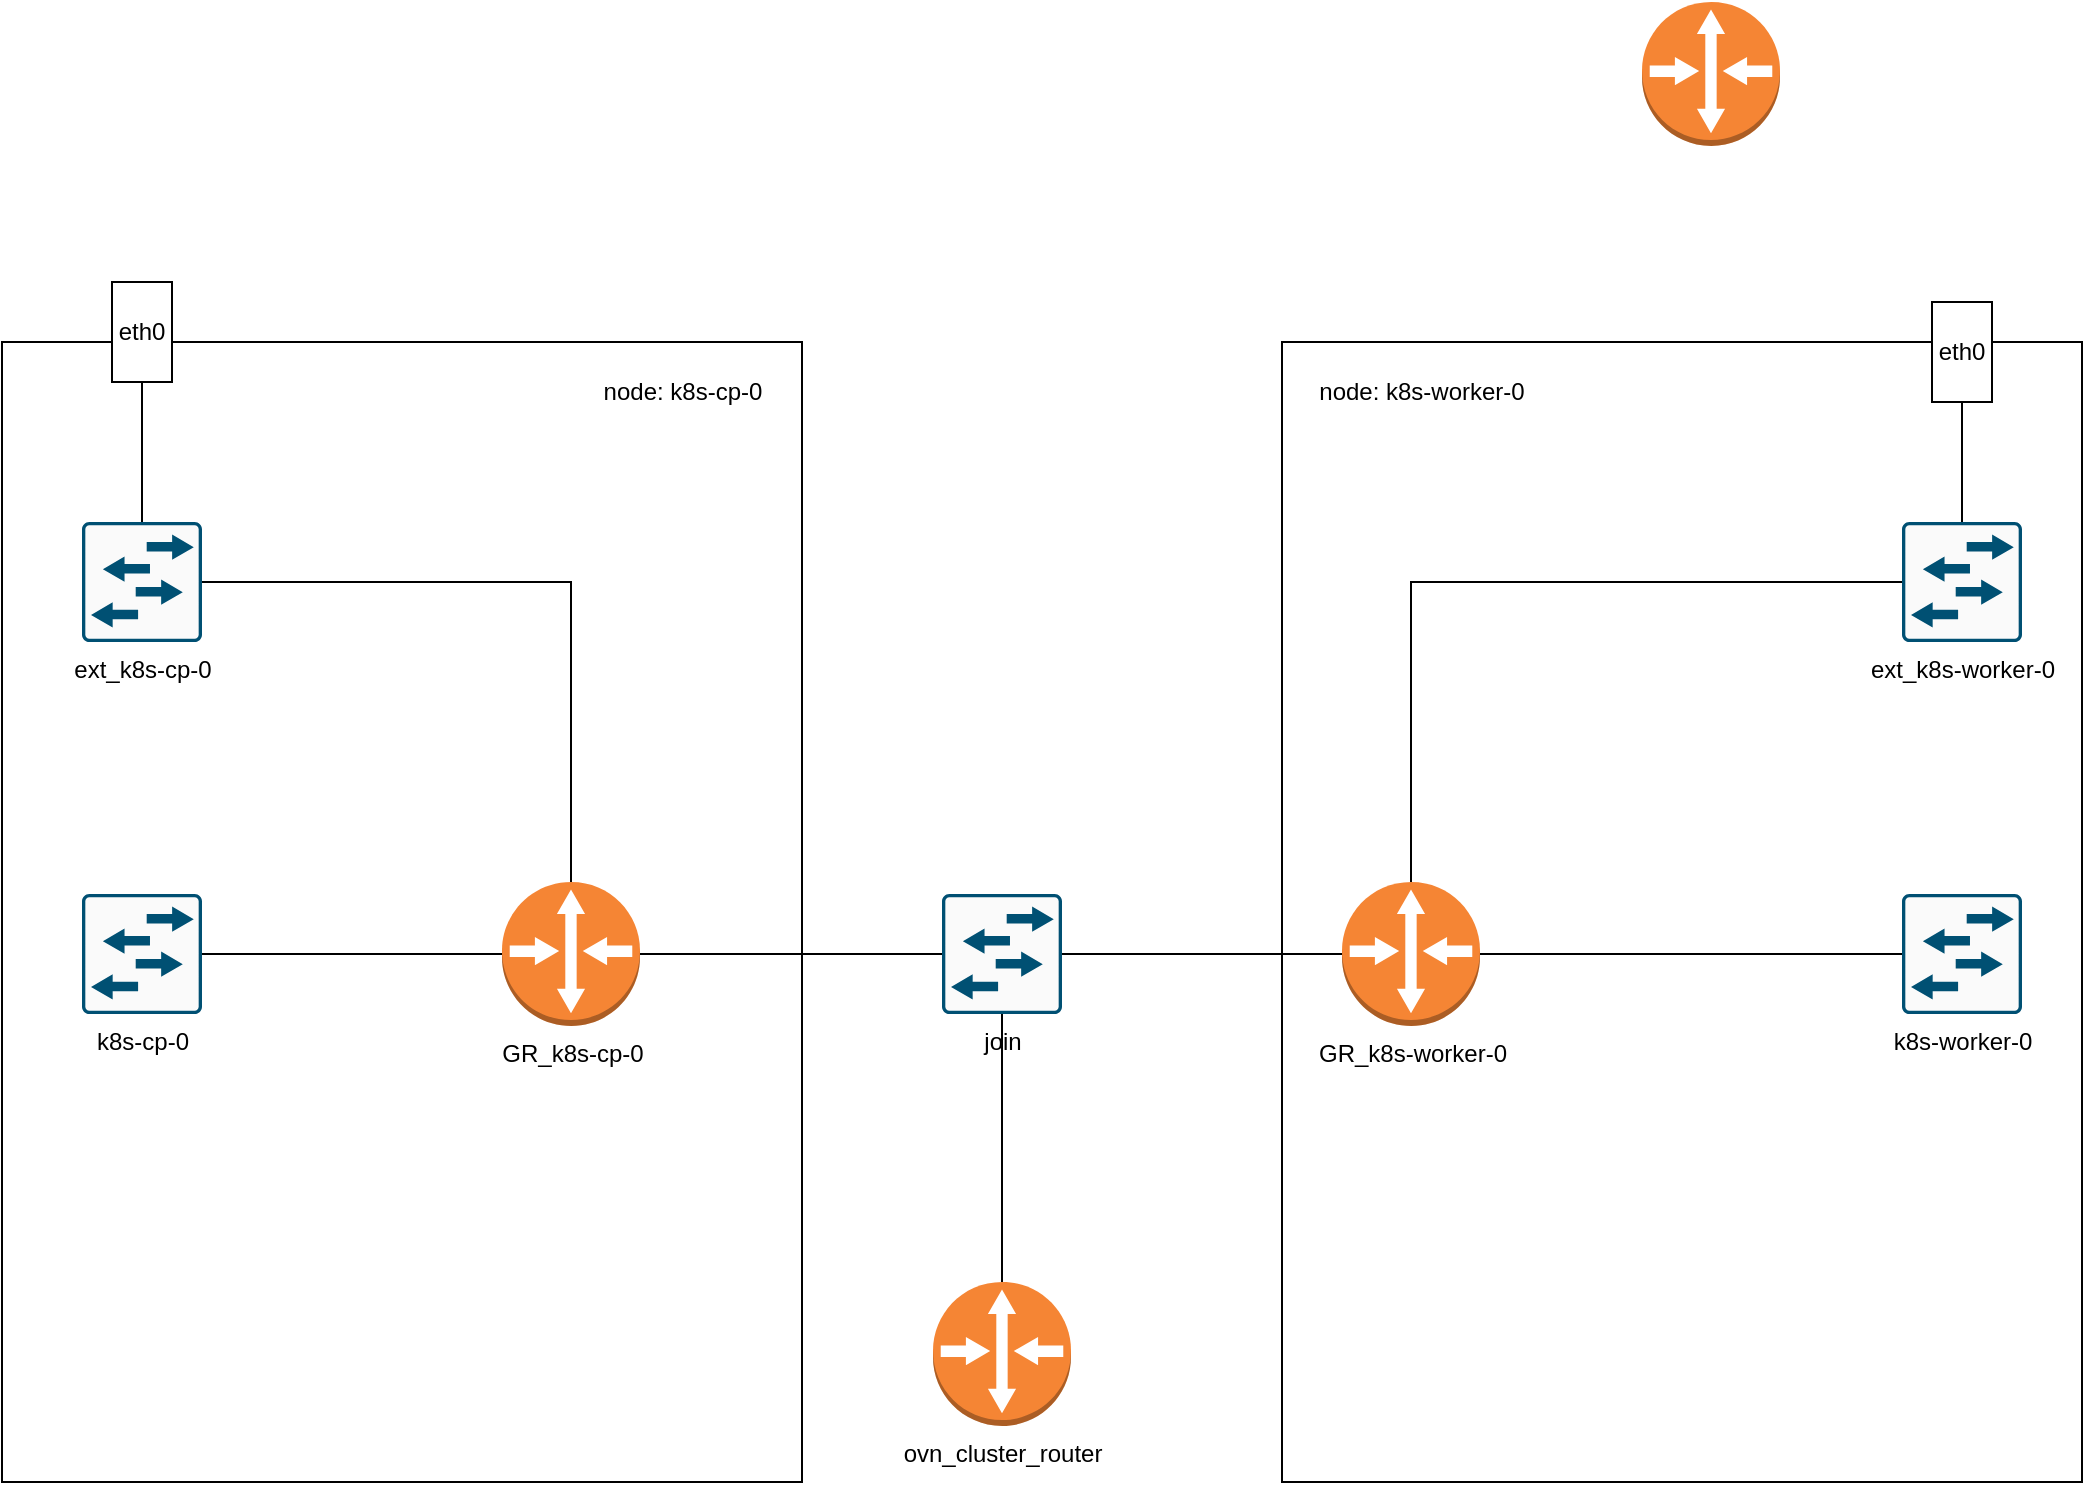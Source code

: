 <mxfile version="20.7.3" type="github"><diagram id="gtxq1HysK6_mrFc5ZZKP" name="Page-1"><mxGraphModel dx="3053" dy="1106" grid="1" gridSize="10" guides="1" tooltips="1" connect="1" arrows="1" fold="1" page="1" pageScale="1" pageWidth="850" pageHeight="1100" math="0" shadow="0"><root><mxCell id="0"/><mxCell id="1" parent="0"/><mxCell id="iNaPQikutTfgH9b3fpRa-25" value="" style="rounded=0;whiteSpace=wrap;html=1;" parent="1" vertex="1"><mxGeometry x="550" y="210" width="400" height="570" as="geometry"/></mxCell><mxCell id="iNaPQikutTfgH9b3fpRa-26" value="eth0" style="rounded=0;whiteSpace=wrap;html=1;" parent="1" vertex="1"><mxGeometry x="875" y="190" width="30" height="50" as="geometry"/></mxCell><mxCell id="iNaPQikutTfgH9b3fpRa-23" value="" style="rounded=0;whiteSpace=wrap;html=1;" parent="1" vertex="1"><mxGeometry x="-90" y="210" width="400" height="570" as="geometry"/></mxCell><mxCell id="iNaPQikutTfgH9b3fpRa-12" style="edgeStyle=orthogonalEdgeStyle;rounded=0;orthogonalLoop=1;jettySize=auto;html=1;entryX=0.5;entryY=0;entryDx=0;entryDy=0;entryPerimeter=0;endArrow=none;endFill=0;" parent="1" source="iNaPQikutTfgH9b3fpRa-1" target="iNaPQikutTfgH9b3fpRa-5" edge="1"><mxGeometry relative="1" as="geometry"/></mxCell><mxCell id="iNaPQikutTfgH9b3fpRa-1" value="join" style="sketch=0;points=[[0.015,0.015,0],[0.985,0.015,0],[0.985,0.985,0],[0.015,0.985,0],[0.25,0,0],[0.5,0,0],[0.75,0,0],[1,0.25,0],[1,0.5,0],[1,0.75,0],[0.75,1,0],[0.5,1,0],[0.25,1,0],[0,0.75,0],[0,0.5,0],[0,0.25,0]];verticalLabelPosition=bottom;html=1;verticalAlign=top;aspect=fixed;align=center;pointerEvents=1;shape=mxgraph.cisco19.rect;prIcon=l2_switch;fillColor=#FAFAFA;strokeColor=#005073;" parent="1" vertex="1"><mxGeometry x="380" y="486" width="60" height="60" as="geometry"/></mxCell><mxCell id="iNaPQikutTfgH9b3fpRa-2" value="" style="outlineConnect=0;dashed=0;verticalLabelPosition=bottom;verticalAlign=top;align=center;html=1;shape=mxgraph.aws3.router;fillColor=#F58534;gradientColor=none;" parent="1" vertex="1"><mxGeometry x="730" y="40" width="69" height="72" as="geometry"/></mxCell><mxCell id="iNaPQikutTfgH9b3fpRa-9" style="edgeStyle=orthogonalEdgeStyle;rounded=0;orthogonalLoop=1;jettySize=auto;html=1;entryX=1;entryY=0.5;entryDx=0;entryDy=0;entryPerimeter=0;endArrow=none;endFill=0;" parent="1" source="iNaPQikutTfgH9b3fpRa-3" target="iNaPQikutTfgH9b3fpRa-1" edge="1"><mxGeometry relative="1" as="geometry"/></mxCell><mxCell id="iNaPQikutTfgH9b3fpRa-16" style="edgeStyle=orthogonalEdgeStyle;rounded=0;orthogonalLoop=1;jettySize=auto;html=1;entryX=0;entryY=0.5;entryDx=0;entryDy=0;entryPerimeter=0;endArrow=none;endFill=0;" parent="1" source="iNaPQikutTfgH9b3fpRa-3" target="iNaPQikutTfgH9b3fpRa-15" edge="1"><mxGeometry relative="1" as="geometry"/></mxCell><mxCell id="iNaPQikutTfgH9b3fpRa-3" value="GR_k8s-worker-0" style="outlineConnect=0;dashed=0;verticalLabelPosition=bottom;verticalAlign=top;align=center;html=1;shape=mxgraph.aws3.router;fillColor=#F58534;gradientColor=none;" parent="1" vertex="1"><mxGeometry x="580" y="480" width="69" height="72" as="geometry"/></mxCell><mxCell id="iNaPQikutTfgH9b3fpRa-8" style="edgeStyle=orthogonalEdgeStyle;rounded=0;orthogonalLoop=1;jettySize=auto;html=1;endArrow=none;endFill=0;" parent="1" source="iNaPQikutTfgH9b3fpRa-4" target="iNaPQikutTfgH9b3fpRa-1" edge="1"><mxGeometry relative="1" as="geometry"/></mxCell><mxCell id="iNaPQikutTfgH9b3fpRa-14" style="edgeStyle=orthogonalEdgeStyle;rounded=0;orthogonalLoop=1;jettySize=auto;html=1;entryX=1;entryY=0.5;entryDx=0;entryDy=0;entryPerimeter=0;endArrow=none;endFill=0;" parent="1" source="iNaPQikutTfgH9b3fpRa-4" target="iNaPQikutTfgH9b3fpRa-13" edge="1"><mxGeometry relative="1" as="geometry"/></mxCell><mxCell id="iNaPQikutTfgH9b3fpRa-4" value="GR_k8s-cp-0" style="outlineConnect=0;dashed=0;verticalLabelPosition=bottom;verticalAlign=top;align=center;html=1;shape=mxgraph.aws3.router;fillColor=#F58534;gradientColor=none;" parent="1" vertex="1"><mxGeometry x="160" y="480" width="69" height="72" as="geometry"/></mxCell><mxCell id="iNaPQikutTfgH9b3fpRa-5" value="ovn_cluster_router" style="outlineConnect=0;dashed=0;verticalLabelPosition=bottom;verticalAlign=top;align=center;html=1;shape=mxgraph.aws3.router;fillColor=#F58534;gradientColor=none;" parent="1" vertex="1"><mxGeometry x="375.5" y="680" width="69" height="72" as="geometry"/></mxCell><mxCell id="iNaPQikutTfgH9b3fpRa-13" value="k8s-cp-0" style="sketch=0;points=[[0.015,0.015,0],[0.985,0.015,0],[0.985,0.985,0],[0.015,0.985,0],[0.25,0,0],[0.5,0,0],[0.75,0,0],[1,0.25,0],[1,0.5,0],[1,0.75,0],[0.75,1,0],[0.5,1,0],[0.25,1,0],[0,0.75,0],[0,0.5,0],[0,0.25,0]];verticalLabelPosition=bottom;html=1;verticalAlign=top;aspect=fixed;align=center;pointerEvents=1;shape=mxgraph.cisco19.rect;prIcon=l2_switch;fillColor=#FAFAFA;strokeColor=#005073;" parent="1" vertex="1"><mxGeometry x="-50" y="486" width="60" height="60" as="geometry"/></mxCell><mxCell id="iNaPQikutTfgH9b3fpRa-15" value="k8s-worker-0" style="sketch=0;points=[[0.015,0.015,0],[0.985,0.015,0],[0.985,0.985,0],[0.015,0.985,0],[0.25,0,0],[0.5,0,0],[0.75,0,0],[1,0.25,0],[1,0.5,0],[1,0.75,0],[0.75,1,0],[0.5,1,0],[0.25,1,0],[0,0.75,0],[0,0.5,0],[0,0.25,0]];verticalLabelPosition=bottom;html=1;verticalAlign=top;aspect=fixed;align=center;pointerEvents=1;shape=mxgraph.cisco19.rect;prIcon=l2_switch;fillColor=#FAFAFA;strokeColor=#005073;" parent="1" vertex="1"><mxGeometry x="860" y="486" width="60" height="60" as="geometry"/></mxCell><mxCell id="iNaPQikutTfgH9b3fpRa-21" style="edgeStyle=orthogonalEdgeStyle;rounded=0;orthogonalLoop=1;jettySize=auto;html=1;endArrow=none;endFill=0;" parent="1" source="iNaPQikutTfgH9b3fpRa-18" target="iNaPQikutTfgH9b3fpRa-3" edge="1"><mxGeometry relative="1" as="geometry"/></mxCell><mxCell id="iNaPQikutTfgH9b3fpRa-27" style="edgeStyle=orthogonalEdgeStyle;rounded=0;orthogonalLoop=1;jettySize=auto;html=1;entryX=0.5;entryY=1;entryDx=0;entryDy=0;endArrow=none;endFill=0;" parent="1" source="iNaPQikutTfgH9b3fpRa-18" target="iNaPQikutTfgH9b3fpRa-26" edge="1"><mxGeometry relative="1" as="geometry"/></mxCell><mxCell id="iNaPQikutTfgH9b3fpRa-18" value="ext_k8s-worker-0" style="sketch=0;points=[[0.015,0.015,0],[0.985,0.015,0],[0.985,0.985,0],[0.015,0.985,0],[0.25,0,0],[0.5,0,0],[0.75,0,0],[1,0.25,0],[1,0.5,0],[1,0.75,0],[0.75,1,0],[0.5,1,0],[0.25,1,0],[0,0.75,0],[0,0.5,0],[0,0.25,0]];verticalLabelPosition=bottom;html=1;verticalAlign=top;aspect=fixed;align=center;pointerEvents=1;shape=mxgraph.cisco19.rect;prIcon=l2_switch;fillColor=#FAFAFA;strokeColor=#005073;" parent="1" vertex="1"><mxGeometry x="860" y="300" width="60" height="60" as="geometry"/></mxCell><mxCell id="iNaPQikutTfgH9b3fpRa-20" style="edgeStyle=orthogonalEdgeStyle;rounded=0;orthogonalLoop=1;jettySize=auto;html=1;entryX=0.5;entryY=0;entryDx=0;entryDy=0;entryPerimeter=0;endArrow=none;endFill=0;" parent="1" source="iNaPQikutTfgH9b3fpRa-19" target="iNaPQikutTfgH9b3fpRa-4" edge="1"><mxGeometry relative="1" as="geometry"/></mxCell><mxCell id="iNaPQikutTfgH9b3fpRa-24" style="edgeStyle=orthogonalEdgeStyle;rounded=0;orthogonalLoop=1;jettySize=auto;html=1;entryX=0.5;entryY=1;entryDx=0;entryDy=0;endArrow=none;endFill=0;" parent="1" source="iNaPQikutTfgH9b3fpRa-19" target="iNaPQikutTfgH9b3fpRa-22" edge="1"><mxGeometry relative="1" as="geometry"/></mxCell><mxCell id="iNaPQikutTfgH9b3fpRa-19" value="ext_k8s-cp-0" style="sketch=0;points=[[0.015,0.015,0],[0.985,0.015,0],[0.985,0.985,0],[0.015,0.985,0],[0.25,0,0],[0.5,0,0],[0.75,0,0],[1,0.25,0],[1,0.5,0],[1,0.75,0],[0.75,1,0],[0.5,1,0],[0.25,1,0],[0,0.75,0],[0,0.5,0],[0,0.25,0]];verticalLabelPosition=bottom;html=1;verticalAlign=top;aspect=fixed;align=center;pointerEvents=1;shape=mxgraph.cisco19.rect;prIcon=l2_switch;fillColor=#FAFAFA;strokeColor=#005073;" parent="1" vertex="1"><mxGeometry x="-50" y="300" width="60" height="60" as="geometry"/></mxCell><mxCell id="iNaPQikutTfgH9b3fpRa-22" value="eth0" style="rounded=0;whiteSpace=wrap;html=1;" parent="1" vertex="1"><mxGeometry x="-35" y="180" width="30" height="50" as="geometry"/></mxCell><mxCell id="iNaPQikutTfgH9b3fpRa-28" value="node: k8s-cp-0" style="text;html=1;strokeColor=none;fillColor=none;align=center;verticalAlign=middle;whiteSpace=wrap;rounded=0;" parent="1" vertex="1"><mxGeometry x="200" y="220" width="101" height="30" as="geometry"/></mxCell><mxCell id="iNaPQikutTfgH9b3fpRa-29" value="node: k8s-worker-0" style="text;html=1;strokeColor=none;fillColor=none;align=center;verticalAlign=middle;whiteSpace=wrap;rounded=0;" parent="1" vertex="1"><mxGeometry x="560" y="220" width="120" height="30" as="geometry"/></mxCell></root></mxGraphModel></diagram></mxfile>